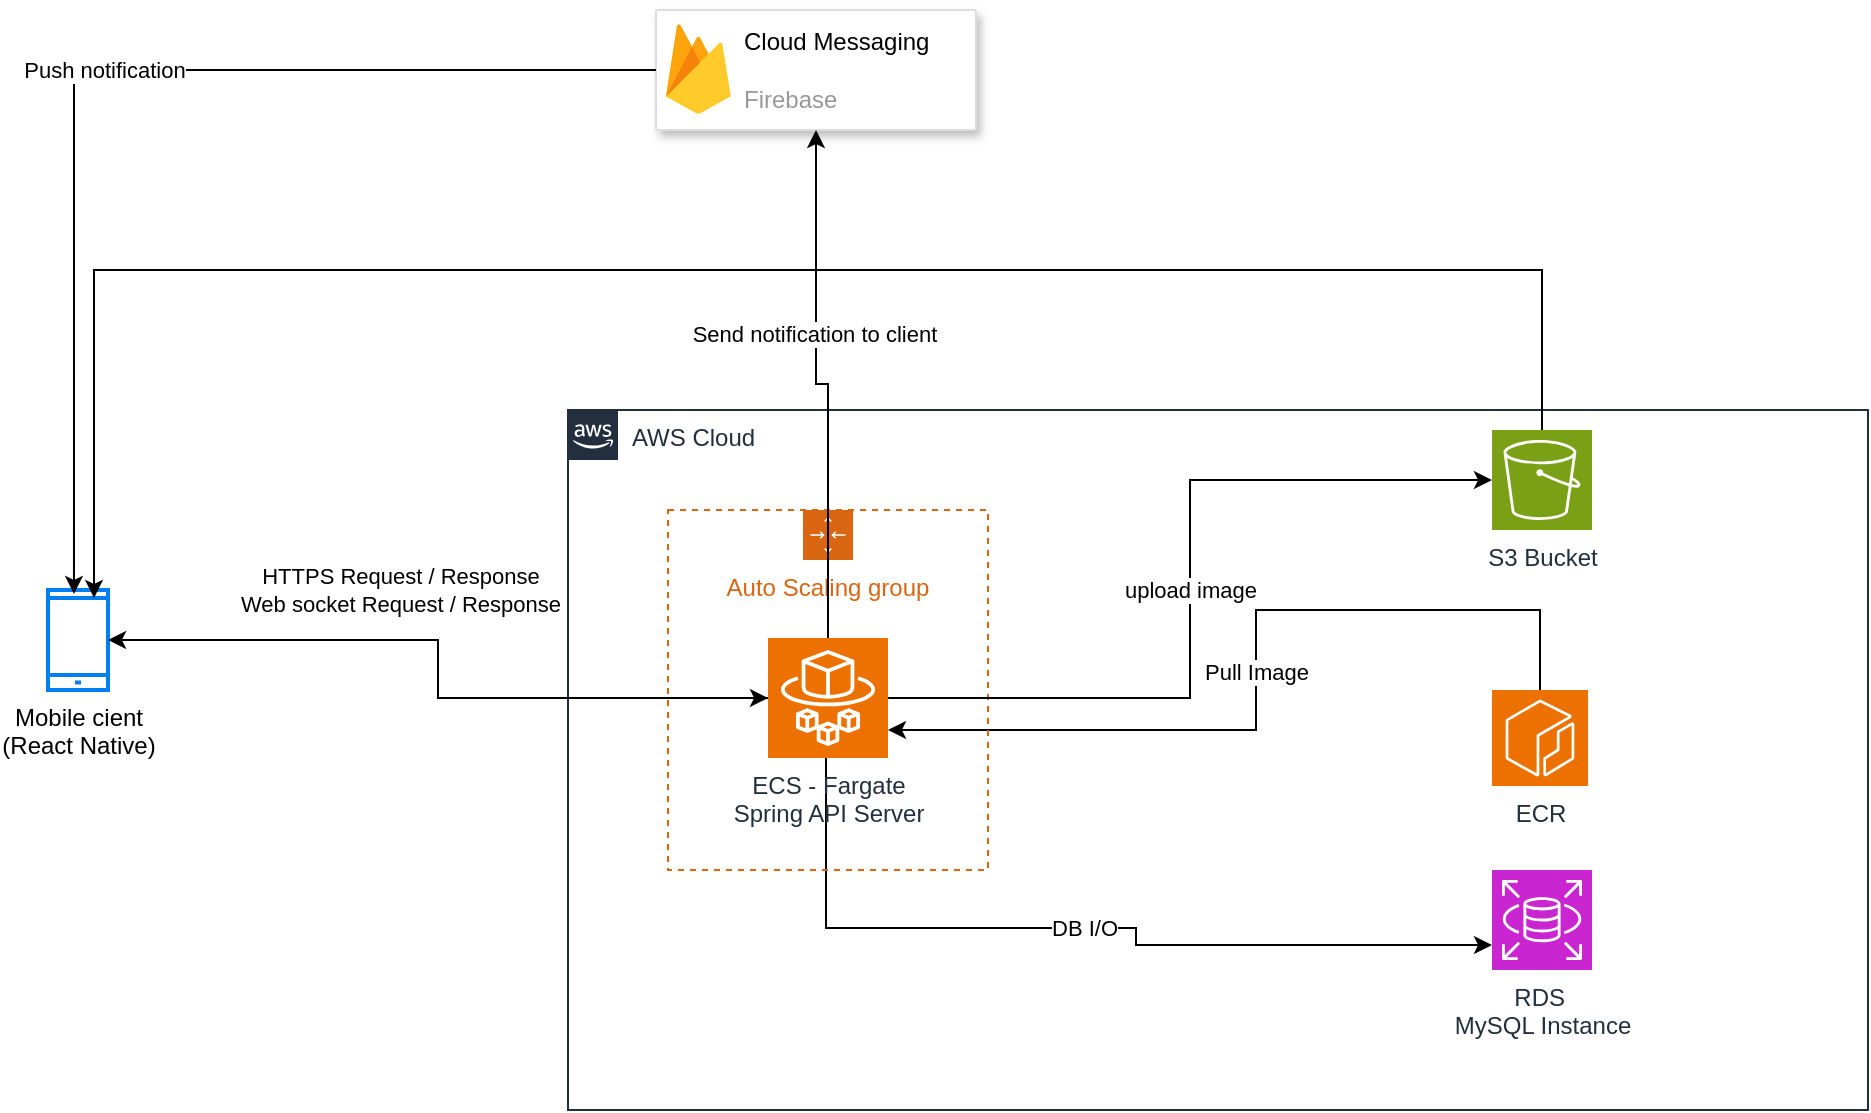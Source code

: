 <mxfile version="24.6.5" type="github">
  <diagram name="페이지-1" id="4giVHXUq0UjCqdu0nSQk">
    <mxGraphModel dx="1434" dy="786" grid="1" gridSize="10" guides="1" tooltips="1" connect="1" arrows="1" fold="1" page="1" pageScale="1" pageWidth="827" pageHeight="1169" math="0" shadow="0">
      <root>
        <mxCell id="0" />
        <mxCell id="1" parent="0" />
        <mxCell id="7y-rhmMi0zPMwiTwwUdo-1" value="AWS Cloud" style="points=[[0,0],[0.25,0],[0.5,0],[0.75,0],[1,0],[1,0.25],[1,0.5],[1,0.75],[1,1],[0.75,1],[0.5,1],[0.25,1],[0,1],[0,0.75],[0,0.5],[0,0.25]];outlineConnect=0;gradientColor=none;html=1;whiteSpace=wrap;fontSize=12;fontStyle=0;container=1;pointerEvents=0;collapsible=0;recursiveResize=0;shape=mxgraph.aws4.group;grIcon=mxgraph.aws4.group_aws_cloud_alt;strokeColor=#232F3E;fillColor=none;verticalAlign=top;align=left;spacingLeft=30;fontColor=#232F3E;dashed=0;" vertex="1" parent="1">
          <mxGeometry x="440" y="320" width="650" height="350" as="geometry" />
        </mxCell>
        <mxCell id="7y-rhmMi0zPMwiTwwUdo-6" value="Pull Image" style="edgeStyle=orthogonalEdgeStyle;rounded=0;orthogonalLoop=1;jettySize=auto;html=1;" edge="1" parent="7y-rhmMi0zPMwiTwwUdo-1" source="7y-rhmMi0zPMwiTwwUdo-4" target="7y-rhmMi0zPMwiTwwUdo-5">
          <mxGeometry relative="1" as="geometry">
            <Array as="points">
              <mxPoint x="486" y="100" />
              <mxPoint x="344" y="100" />
              <mxPoint x="344" y="160" />
            </Array>
          </mxGeometry>
        </mxCell>
        <mxCell id="7y-rhmMi0zPMwiTwwUdo-4" value="ECR" style="sketch=0;points=[[0,0,0],[0.25,0,0],[0.5,0,0],[0.75,0,0],[1,0,0],[0,1,0],[0.25,1,0],[0.5,1,0],[0.75,1,0],[1,1,0],[0,0.25,0],[0,0.5,0],[0,0.75,0],[1,0.25,0],[1,0.5,0],[1,0.75,0]];outlineConnect=0;fontColor=#232F3E;fillColor=#ED7100;strokeColor=#ffffff;dashed=0;verticalLabelPosition=bottom;verticalAlign=top;align=center;html=1;fontSize=12;fontStyle=0;aspect=fixed;shape=mxgraph.aws4.resourceIcon;resIcon=mxgraph.aws4.ecr;" vertex="1" parent="7y-rhmMi0zPMwiTwwUdo-1">
          <mxGeometry x="462" y="140" width="48" height="48" as="geometry" />
        </mxCell>
        <mxCell id="7y-rhmMi0zPMwiTwwUdo-7" value="RDS&amp;nbsp;&lt;br&gt;MySQL Instance" style="sketch=0;points=[[0,0,0],[0.25,0,0],[0.5,0,0],[0.75,0,0],[1,0,0],[0,1,0],[0.25,1,0],[0.5,1,0],[0.75,1,0],[1,1,0],[0,0.25,0],[0,0.5,0],[0,0.75,0],[1,0.25,0],[1,0.5,0],[1,0.75,0]];outlineConnect=0;fontColor=#232F3E;fillColor=#C925D1;strokeColor=#ffffff;dashed=0;verticalLabelPosition=bottom;verticalAlign=top;align=center;html=1;fontSize=12;fontStyle=0;aspect=fixed;shape=mxgraph.aws4.resourceIcon;resIcon=mxgraph.aws4.rds;" vertex="1" parent="7y-rhmMi0zPMwiTwwUdo-1">
          <mxGeometry x="462" y="230" width="50" height="50" as="geometry" />
        </mxCell>
        <mxCell id="7y-rhmMi0zPMwiTwwUdo-10" value="DB I/O" style="edgeStyle=orthogonalEdgeStyle;rounded=0;orthogonalLoop=1;jettySize=auto;html=1;entryX=0;entryY=0.75;entryDx=0;entryDy=0;entryPerimeter=0;" edge="1" parent="7y-rhmMi0zPMwiTwwUdo-1" source="7y-rhmMi0zPMwiTwwUdo-5" target="7y-rhmMi0zPMwiTwwUdo-7">
          <mxGeometry relative="1" as="geometry">
            <Array as="points">
              <mxPoint x="129" y="259" />
              <mxPoint x="284" y="259" />
            </Array>
          </mxGeometry>
        </mxCell>
        <mxCell id="7y-rhmMi0zPMwiTwwUdo-12" value="Auto Scaling group" style="points=[[0,0],[0.25,0],[0.5,0],[0.75,0],[1,0],[1,0.25],[1,0.5],[1,0.75],[1,1],[0.75,1],[0.5,1],[0.25,1],[0,1],[0,0.75],[0,0.5],[0,0.25]];outlineConnect=0;gradientColor=none;html=1;whiteSpace=wrap;fontSize=12;fontStyle=0;container=1;pointerEvents=0;collapsible=0;recursiveResize=0;shape=mxgraph.aws4.groupCenter;grIcon=mxgraph.aws4.group_auto_scaling_group;grStroke=1;strokeColor=#D86613;fillColor=none;verticalAlign=top;align=center;fontColor=#D86613;dashed=1;spacingTop=25;" vertex="1" parent="7y-rhmMi0zPMwiTwwUdo-1">
          <mxGeometry x="50" y="50" width="160" height="180" as="geometry" />
        </mxCell>
        <mxCell id="7y-rhmMi0zPMwiTwwUdo-5" value="ECS - Fargate&lt;div&gt;Spring API Server&lt;/div&gt;" style="sketch=0;points=[[0,0,0],[0.25,0,0],[0.5,0,0],[0.75,0,0],[1,0,0],[0,1,0],[0.25,1,0],[0.5,1,0],[0.75,1,0],[1,1,0],[0,0.25,0],[0,0.5,0],[0,0.75,0],[1,0.25,0],[1,0.5,0],[1,0.75,0]];outlineConnect=0;fontColor=#232F3E;fillColor=#ED7100;strokeColor=#ffffff;dashed=0;verticalLabelPosition=bottom;verticalAlign=top;align=center;html=1;fontSize=12;fontStyle=0;aspect=fixed;shape=mxgraph.aws4.resourceIcon;resIcon=mxgraph.aws4.fargate;" vertex="1" parent="7y-rhmMi0zPMwiTwwUdo-12">
          <mxGeometry x="50" y="64" width="60" height="60" as="geometry" />
        </mxCell>
        <mxCell id="7y-rhmMi0zPMwiTwwUdo-24" value="S3 Bucket" style="sketch=0;points=[[0,0,0],[0.25,0,0],[0.5,0,0],[0.75,0,0],[1,0,0],[0,1,0],[0.25,1,0],[0.5,1,0],[0.75,1,0],[1,1,0],[0,0.25,0],[0,0.5,0],[0,0.75,0],[1,0.25,0],[1,0.5,0],[1,0.75,0]];outlineConnect=0;fontColor=#232F3E;fillColor=#7AA116;strokeColor=#ffffff;dashed=0;verticalLabelPosition=bottom;verticalAlign=top;align=center;html=1;fontSize=12;fontStyle=0;aspect=fixed;shape=mxgraph.aws4.resourceIcon;resIcon=mxgraph.aws4.s3;" vertex="1" parent="7y-rhmMi0zPMwiTwwUdo-1">
          <mxGeometry x="462" y="10" width="50" height="50" as="geometry" />
        </mxCell>
        <mxCell id="7y-rhmMi0zPMwiTwwUdo-26" value="upload image" style="edgeStyle=orthogonalEdgeStyle;rounded=0;orthogonalLoop=1;jettySize=auto;html=1;entryX=0;entryY=0.5;entryDx=0;entryDy=0;entryPerimeter=0;" edge="1" parent="7y-rhmMi0zPMwiTwwUdo-1" source="7y-rhmMi0zPMwiTwwUdo-5" target="7y-rhmMi0zPMwiTwwUdo-24">
          <mxGeometry relative="1" as="geometry" />
        </mxCell>
        <mxCell id="7y-rhmMi0zPMwiTwwUdo-14" value="HTTPS Request / Response&lt;br&gt;Web socket Request / Response" style="edgeStyle=orthogonalEdgeStyle;rounded=0;orthogonalLoop=1;jettySize=auto;html=1;entryX=0;entryY=0.5;entryDx=0;entryDy=0;entryPerimeter=0;" edge="1" parent="1" source="7y-rhmMi0zPMwiTwwUdo-13" target="7y-rhmMi0zPMwiTwwUdo-5">
          <mxGeometry x="-0.186" y="25" relative="1" as="geometry">
            <mxPoint as="offset" />
          </mxGeometry>
        </mxCell>
        <mxCell id="7y-rhmMi0zPMwiTwwUdo-13" value="Mobile cient&lt;br&gt;(React Native)" style="html=1;verticalLabelPosition=bottom;align=center;labelBackgroundColor=#ffffff;verticalAlign=top;strokeWidth=2;strokeColor=#0080F0;shadow=0;dashed=0;shape=mxgraph.ios7.icons.smartphone;" vertex="1" parent="1">
          <mxGeometry x="180" y="410" width="30" height="50" as="geometry" />
        </mxCell>
        <mxCell id="7y-rhmMi0zPMwiTwwUdo-15" style="edgeStyle=orthogonalEdgeStyle;rounded=0;orthogonalLoop=1;jettySize=auto;html=1;" edge="1" parent="1" source="7y-rhmMi0zPMwiTwwUdo-5" target="7y-rhmMi0zPMwiTwwUdo-13">
          <mxGeometry relative="1" as="geometry" />
        </mxCell>
        <mxCell id="7y-rhmMi0zPMwiTwwUdo-16" value="" style="strokeColor=#dddddd;shadow=1;strokeWidth=1;rounded=1;absoluteArcSize=1;arcSize=2;" vertex="1" parent="1">
          <mxGeometry x="484" y="120" width="160" height="60" as="geometry" />
        </mxCell>
        <mxCell id="7y-rhmMi0zPMwiTwwUdo-17" value="&lt;font color=&quot;#000000&quot;&gt;Cloud Messaging&lt;/font&gt;&lt;div&gt;&lt;font color=&quot;#000000&quot;&gt;&lt;br&gt;&lt;/font&gt;Firebase&lt;/div&gt;" style="sketch=0;dashed=0;connectable=0;html=1;fillColor=#5184F3;strokeColor=none;shape=mxgraph.gcp2.firebase;part=1;labelPosition=right;verticalLabelPosition=middle;align=left;verticalAlign=middle;spacingLeft=5;fontColor=#999999;fontSize=12;" vertex="1" parent="7y-rhmMi0zPMwiTwwUdo-16">
          <mxGeometry width="32.4" height="45" relative="1" as="geometry">
            <mxPoint x="5" y="7" as="offset" />
          </mxGeometry>
        </mxCell>
        <mxCell id="7y-rhmMi0zPMwiTwwUdo-18" style="edgeStyle=orthogonalEdgeStyle;rounded=0;orthogonalLoop=1;jettySize=auto;html=1;exitX=0.5;exitY=0;exitDx=0;exitDy=0;exitPerimeter=0;" edge="1" parent="1" source="7y-rhmMi0zPMwiTwwUdo-5" target="7y-rhmMi0zPMwiTwwUdo-16">
          <mxGeometry relative="1" as="geometry" />
        </mxCell>
        <mxCell id="7y-rhmMi0zPMwiTwwUdo-19" value="Send notification to client" style="edgeLabel;html=1;align=center;verticalAlign=middle;resizable=0;points=[];" vertex="1" connectable="0" parent="7y-rhmMi0zPMwiTwwUdo-18">
          <mxGeometry x="0.216" y="1" relative="1" as="geometry">
            <mxPoint as="offset" />
          </mxGeometry>
        </mxCell>
        <mxCell id="7y-rhmMi0zPMwiTwwUdo-21" value="Push notification" style="edgeStyle=orthogonalEdgeStyle;rounded=0;orthogonalLoop=1;jettySize=auto;html=1;entryX=0.433;entryY=0.04;entryDx=0;entryDy=0;entryPerimeter=0;" edge="1" parent="1" source="7y-rhmMi0zPMwiTwwUdo-16" target="7y-rhmMi0zPMwiTwwUdo-13">
          <mxGeometry relative="1" as="geometry" />
        </mxCell>
        <mxCell id="7y-rhmMi0zPMwiTwwUdo-27" style="edgeStyle=orthogonalEdgeStyle;rounded=0;orthogonalLoop=1;jettySize=auto;html=1;entryX=0.767;entryY=0.08;entryDx=0;entryDy=0;entryPerimeter=0;" edge="1" parent="1" source="7y-rhmMi0zPMwiTwwUdo-24" target="7y-rhmMi0zPMwiTwwUdo-13">
          <mxGeometry relative="1" as="geometry">
            <Array as="points">
              <mxPoint x="927" y="250" />
              <mxPoint x="203" y="250" />
            </Array>
          </mxGeometry>
        </mxCell>
      </root>
    </mxGraphModel>
  </diagram>
</mxfile>
